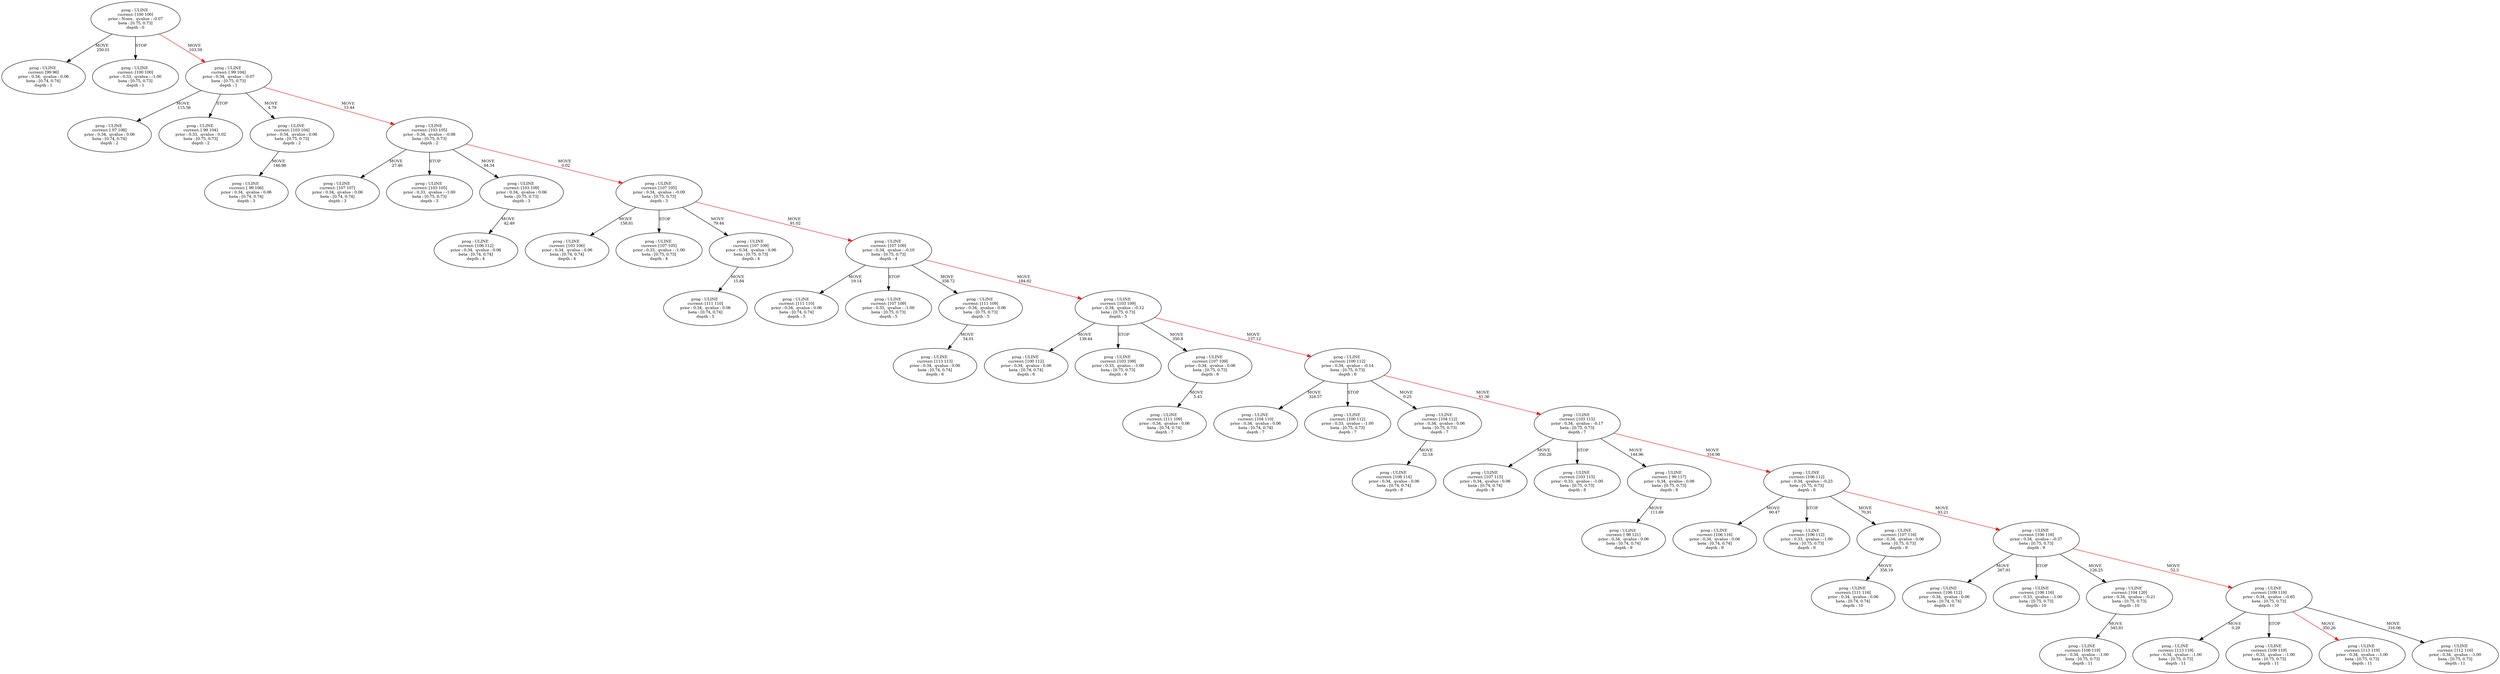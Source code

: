 digraph g{ 
    0 [label=<<FONT POINT-SIZE="10">prog : ULINE <br/> current: [100 100] <br/> prior : None,  qvalue : -0.07 <br/> beta : [0.75, 0.73] <br/> depth : 0 </FONT>>]
    {rank=same; 0;}
    0 -> 1 [ label=<<FONT POINT-SIZE="10">MOVE <br/> 250.01</FONT>>];
    0 -> 2 [ label=<<FONT POINT-SIZE="10">STOP <br/> </FONT>>];
    0 -> 3 [ color=red, label=<<FONT POINT-SIZE="10">MOVE <br/> 103.59</FONT>>];
    1 [label=<<FONT POINT-SIZE="10">prog : ULINE <br/> current: [99 96] <br/> prior : 0.34,  qvalue : 0.06 <br/> beta : [0.74, 0.74] <br/> depth : 1 </FONT>>]
    2 [label=<<FONT POINT-SIZE="10">prog : ULINE <br/> current: [100 100] <br/> prior : 0.33,  qvalue : -1.00 <br/> beta : [0.75, 0.73] <br/> depth : 1 </FONT>>]
    3 [label=<<FONT POINT-SIZE="10">prog : ULINE <br/> current: [ 99 104] <br/> prior : 0.34,  qvalue : -0.07 <br/> beta : [0.75, 0.73] <br/> depth : 1 </FONT>>]
    {rank=same; 1; 2; 3;}
    3 -> 4 [ label=<<FONT POINT-SIZE="10">MOVE <br/> 115.56</FONT>>];
    3 -> 5 [ label=<<FONT POINT-SIZE="10">STOP <br/> </FONT>>];
    3 -> 6 [ label=<<FONT POINT-SIZE="10">MOVE <br/> 4.79</FONT>>];
    3 -> 7 [ color=red, label=<<FONT POINT-SIZE="10">MOVE <br/> 12.44</FONT>>];
    4 [label=<<FONT POINT-SIZE="10">prog : ULINE <br/> current: [ 97 108] <br/> prior : 0.34,  qvalue : 0.06 <br/> beta : [0.74, 0.74] <br/> depth : 2 </FONT>>]
    5 [label=<<FONT POINT-SIZE="10">prog : ULINE <br/> current: [ 99 104] <br/> prior : 0.33,  qvalue : 0.02 <br/> beta : [0.75, 0.73] <br/> depth : 2 </FONT>>]
    6 [label=<<FONT POINT-SIZE="10">prog : ULINE <br/> current: [103 104] <br/> prior : 0.34,  qvalue : 0.06 <br/> beta : [0.75, 0.73] <br/> depth : 2 </FONT>>]
    7 [label=<<FONT POINT-SIZE="10">prog : ULINE <br/> current: [103 105] <br/> prior : 0.34,  qvalue : -0.08 <br/> beta : [0.75, 0.73] <br/> depth : 2 </FONT>>]
    {rank=same; 4; 5; 6; 7;}
    6 -> 8 [ label=<<FONT POINT-SIZE="10">MOVE <br/> 146.98</FONT>>];
    7 -> 9 [ label=<<FONT POINT-SIZE="10">MOVE <br/> 27.46</FONT>>];
    7 -> 10 [ label=<<FONT POINT-SIZE="10">STOP <br/> </FONT>>];
    7 -> 11 [ label=<<FONT POINT-SIZE="10">MOVE <br/> 84.34</FONT>>];
    7 -> 12 [ color=red, label=<<FONT POINT-SIZE="10">MOVE <br/> 0.02</FONT>>];
    8 [label=<<FONT POINT-SIZE="10">prog : ULINE <br/> current: [ 99 106] <br/> prior : 0.34,  qvalue : 0.06 <br/> beta : [0.74, 0.74] <br/> depth : 3 </FONT>>]
    9 [label=<<FONT POINT-SIZE="10">prog : ULINE <br/> current: [107 107] <br/> prior : 0.34,  qvalue : 0.06 <br/> beta : [0.74, 0.74] <br/> depth : 3 </FONT>>]
    10 [label=<<FONT POINT-SIZE="10">prog : ULINE <br/> current: [103 105] <br/> prior : 0.33,  qvalue : -1.00 <br/> beta : [0.75, 0.73] <br/> depth : 3 </FONT>>]
    11 [label=<<FONT POINT-SIZE="10">prog : ULINE <br/> current: [103 109] <br/> prior : 0.34,  qvalue : 0.06 <br/> beta : [0.75, 0.73] <br/> depth : 3 </FONT>>]
    12 [label=<<FONT POINT-SIZE="10">prog : ULINE <br/> current: [107 105] <br/> prior : 0.34,  qvalue : -0.09 <br/> beta : [0.75, 0.73] <br/> depth : 3 </FONT>>]
    {rank=same; 8; 9; 10; 11; 12;}
    11 -> 13 [ label=<<FONT POINT-SIZE="10">MOVE <br/> 42.49</FONT>>];
    12 -> 14 [ label=<<FONT POINT-SIZE="10">MOVE <br/> 158.81</FONT>>];
    12 -> 15 [ label=<<FONT POINT-SIZE="10">STOP <br/> </FONT>>];
    12 -> 16 [ label=<<FONT POINT-SIZE="10">MOVE <br/> 79.44</FONT>>];
    12 -> 17 [ color=red, label=<<FONT POINT-SIZE="10">MOVE <br/> 91.02</FONT>>];
    13 [label=<<FONT POINT-SIZE="10">prog : ULINE <br/> current: [106 112] <br/> prior : 0.34,  qvalue : 0.06 <br/> beta : [0.74, 0.74] <br/> depth : 4 </FONT>>]
    14 [label=<<FONT POINT-SIZE="10">prog : ULINE <br/> current: [103 106] <br/> prior : 0.34,  qvalue : 0.06 <br/> beta : [0.74, 0.74] <br/> depth : 4 </FONT>>]
    15 [label=<<FONT POINT-SIZE="10">prog : ULINE <br/> current: [107 105] <br/> prior : 0.33,  qvalue : -1.00 <br/> beta : [0.75, 0.73] <br/> depth : 4 </FONT>>]
    16 [label=<<FONT POINT-SIZE="10">prog : ULINE <br/> current: [107 109] <br/> prior : 0.34,  qvalue : 0.06 <br/> beta : [0.75, 0.73] <br/> depth : 4 </FONT>>]
    17 [label=<<FONT POINT-SIZE="10">prog : ULINE <br/> current: [107 109] <br/> prior : 0.34,  qvalue : -0.10 <br/> beta : [0.75, 0.73] <br/> depth : 4 </FONT>>]
    {rank=same; 13; 14; 15; 16; 17;}
    16 -> 18 [ label=<<FONT POINT-SIZE="10">MOVE <br/> 15.84</FONT>>];
    17 -> 19 [ label=<<FONT POINT-SIZE="10">MOVE <br/> 19.14</FONT>>];
    17 -> 20 [ label=<<FONT POINT-SIZE="10">STOP <br/> </FONT>>];
    17 -> 21 [ label=<<FONT POINT-SIZE="10">MOVE <br/> 358.72</FONT>>];
    17 -> 22 [ color=red, label=<<FONT POINT-SIZE="10">MOVE <br/> 184.62</FONT>>];
    18 [label=<<FONT POINT-SIZE="10">prog : ULINE <br/> current: [111 110] <br/> prior : 0.34,  qvalue : 0.06 <br/> beta : [0.74, 0.74] <br/> depth : 5 </FONT>>]
    19 [label=<<FONT POINT-SIZE="10">prog : ULINE <br/> current: [111 110] <br/> prior : 0.34,  qvalue : 0.06 <br/> beta : [0.74, 0.74] <br/> depth : 5 </FONT>>]
    20 [label=<<FONT POINT-SIZE="10">prog : ULINE <br/> current: [107 109] <br/> prior : 0.33,  qvalue : -1.00 <br/> beta : [0.75, 0.73] <br/> depth : 5 </FONT>>]
    21 [label=<<FONT POINT-SIZE="10">prog : ULINE <br/> current: [111 109] <br/> prior : 0.34,  qvalue : 0.06 <br/> beta : [0.75, 0.73] <br/> depth : 5 </FONT>>]
    22 [label=<<FONT POINT-SIZE="10">prog : ULINE <br/> current: [103 109] <br/> prior : 0.34,  qvalue : -0.12 <br/> beta : [0.75, 0.73] <br/> depth : 5 </FONT>>]
    {rank=same; 18; 19; 20; 21; 22;}
    21 -> 23 [ label=<<FONT POINT-SIZE="10">MOVE <br/> 54.01</FONT>>];
    22 -> 24 [ label=<<FONT POINT-SIZE="10">MOVE <br/> 139.44</FONT>>];
    22 -> 25 [ label=<<FONT POINT-SIZE="10">STOP <br/> </FONT>>];
    22 -> 26 [ label=<<FONT POINT-SIZE="10">MOVE <br/> 350.8</FONT>>];
    22 -> 27 [ color=red, label=<<FONT POINT-SIZE="10">MOVE <br/> 137.12</FONT>>];
    23 [label=<<FONT POINT-SIZE="10">prog : ULINE <br/> current: [113 113] <br/> prior : 0.34,  qvalue : 0.06 <br/> beta : [0.74, 0.74] <br/> depth : 6 </FONT>>]
    24 [label=<<FONT POINT-SIZE="10">prog : ULINE <br/> current: [100 112] <br/> prior : 0.34,  qvalue : 0.06 <br/> beta : [0.74, 0.74] <br/> depth : 6 </FONT>>]
    25 [label=<<FONT POINT-SIZE="10">prog : ULINE <br/> current: [103 109] <br/> prior : 0.33,  qvalue : -1.00 <br/> beta : [0.75, 0.73] <br/> depth : 6 </FONT>>]
    26 [label=<<FONT POINT-SIZE="10">prog : ULINE <br/> current: [107 109] <br/> prior : 0.34,  qvalue : 0.06 <br/> beta : [0.75, 0.73] <br/> depth : 6 </FONT>>]
    27 [label=<<FONT POINT-SIZE="10">prog : ULINE <br/> current: [100 112] <br/> prior : 0.34,  qvalue : -0.14 <br/> beta : [0.75, 0.73] <br/> depth : 6 </FONT>>]
    {rank=same; 23; 24; 25; 26; 27;}
    26 -> 28 [ label=<<FONT POINT-SIZE="10">MOVE <br/> 5.43</FONT>>];
    27 -> 29 [ label=<<FONT POINT-SIZE="10">MOVE <br/> 324.57</FONT>>];
    27 -> 30 [ label=<<FONT POINT-SIZE="10">STOP <br/> </FONT>>];
    27 -> 31 [ label=<<FONT POINT-SIZE="10">MOVE <br/> 0.25</FONT>>];
    27 -> 32 [ color=red, label=<<FONT POINT-SIZE="10">MOVE <br/> 41.36</FONT>>];
    28 [label=<<FONT POINT-SIZE="10">prog : ULINE <br/> current: [111 109] <br/> prior : 0.34,  qvalue : 0.06 <br/> beta : [0.74, 0.74] <br/> depth : 7 </FONT>>]
    29 [label=<<FONT POINT-SIZE="10">prog : ULINE <br/> current: [104 110] <br/> prior : 0.34,  qvalue : 0.06 <br/> beta : [0.74, 0.74] <br/> depth : 7 </FONT>>]
    30 [label=<<FONT POINT-SIZE="10">prog : ULINE <br/> current: [100 112] <br/> prior : 0.33,  qvalue : -1.00 <br/> beta : [0.75, 0.73] <br/> depth : 7 </FONT>>]
    31 [label=<<FONT POINT-SIZE="10">prog : ULINE <br/> current: [104 112] <br/> prior : 0.34,  qvalue : 0.06 <br/> beta : [0.75, 0.73] <br/> depth : 7 </FONT>>]
    32 [label=<<FONT POINT-SIZE="10">prog : ULINE <br/> current: [103 115] <br/> prior : 0.34,  qvalue : -0.17 <br/> beta : [0.75, 0.73] <br/> depth : 7 </FONT>>]
    {rank=same; 28; 29; 30; 31; 32;}
    31 -> 33 [ label=<<FONT POINT-SIZE="10">MOVE <br/> 32.18</FONT>>];
    32 -> 34 [ label=<<FONT POINT-SIZE="10">MOVE <br/> 350.28</FONT>>];
    32 -> 35 [ label=<<FONT POINT-SIZE="10">STOP <br/> </FONT>>];
    32 -> 36 [ label=<<FONT POINT-SIZE="10">MOVE <br/> 144.96</FONT>>];
    32 -> 37 [ color=red, label=<<FONT POINT-SIZE="10">MOVE <br/> 316.98</FONT>>];
    33 [label=<<FONT POINT-SIZE="10">prog : ULINE <br/> current: [108 114] <br/> prior : 0.34,  qvalue : 0.06 <br/> beta : [0.74, 0.74] <br/> depth : 8 </FONT>>]
    34 [label=<<FONT POINT-SIZE="10">prog : ULINE <br/> current: [107 115] <br/> prior : 0.34,  qvalue : 0.06 <br/> beta : [0.74, 0.74] <br/> depth : 8 </FONT>>]
    35 [label=<<FONT POINT-SIZE="10">prog : ULINE <br/> current: [103 115] <br/> prior : 0.33,  qvalue : -1.00 <br/> beta : [0.75, 0.73] <br/> depth : 8 </FONT>>]
    36 [label=<<FONT POINT-SIZE="10">prog : ULINE <br/> current: [ 99 117] <br/> prior : 0.34,  qvalue : 0.06 <br/> beta : [0.75, 0.73] <br/> depth : 8 </FONT>>]
    37 [label=<<FONT POINT-SIZE="10">prog : ULINE <br/> current: [106 112] <br/> prior : 0.34,  qvalue : -0.23 <br/> beta : [0.75, 0.73] <br/> depth : 8 </FONT>>]
    {rank=same; 33; 34; 35; 36; 37;}
    36 -> 38 [ label=<<FONT POINT-SIZE="10">MOVE <br/> 111.69</FONT>>];
    37 -> 39 [ label=<<FONT POINT-SIZE="10">MOVE <br/> 90.47</FONT>>];
    37 -> 40 [ label=<<FONT POINT-SIZE="10">STOP <br/> </FONT>>];
    37 -> 41 [ label=<<FONT POINT-SIZE="10">MOVE <br/> 70.91</FONT>>];
    37 -> 42 [ color=red, label=<<FONT POINT-SIZE="10">MOVE <br/> 93.21</FONT>>];
    38 [label=<<FONT POINT-SIZE="10">prog : ULINE <br/> current: [ 98 121] <br/> prior : 0.34,  qvalue : 0.06 <br/> beta : [0.74, 0.74] <br/> depth : 9 </FONT>>]
    39 [label=<<FONT POINT-SIZE="10">prog : ULINE <br/> current: [106 116] <br/> prior : 0.34,  qvalue : 0.06 <br/> beta : [0.74, 0.74] <br/> depth : 9 </FONT>>]
    40 [label=<<FONT POINT-SIZE="10">prog : ULINE <br/> current: [106 112] <br/> prior : 0.33,  qvalue : -1.00 <br/> beta : [0.75, 0.73] <br/> depth : 9 </FONT>>]
    41 [label=<<FONT POINT-SIZE="10">prog : ULINE <br/> current: [107 116] <br/> prior : 0.34,  qvalue : 0.06 <br/> beta : [0.75, 0.73] <br/> depth : 9 </FONT>>]
    42 [label=<<FONT POINT-SIZE="10">prog : ULINE <br/> current: [106 116] <br/> prior : 0.34,  qvalue : -0.37 <br/> beta : [0.75, 0.73] <br/> depth : 9 </FONT>>]
    {rank=same; 38; 39; 40; 41; 42;}
    41 -> 43 [ label=<<FONT POINT-SIZE="10">MOVE <br/> 358.19</FONT>>];
    42 -> 44 [ label=<<FONT POINT-SIZE="10">MOVE <br/> 267.91</FONT>>];
    42 -> 45 [ label=<<FONT POINT-SIZE="10">STOP <br/> </FONT>>];
    42 -> 46 [ label=<<FONT POINT-SIZE="10">MOVE <br/> 126.25</FONT>>];
    42 -> 47 [ color=red, label=<<FONT POINT-SIZE="10">MOVE <br/> 52.3</FONT>>];
    43 [label=<<FONT POINT-SIZE="10">prog : ULINE <br/> current: [111 116] <br/> prior : 0.34,  qvalue : 0.06 <br/> beta : [0.74, 0.74] <br/> depth : 10 </FONT>>]
    44 [label=<<FONT POINT-SIZE="10">prog : ULINE <br/> current: [106 112] <br/> prior : 0.34,  qvalue : 0.06 <br/> beta : [0.74, 0.74] <br/> depth : 10 </FONT>>]
    45 [label=<<FONT POINT-SIZE="10">prog : ULINE <br/> current: [106 116] <br/> prior : 0.33,  qvalue : -1.00 <br/> beta : [0.75, 0.73] <br/> depth : 10 </FONT>>]
    46 [label=<<FONT POINT-SIZE="10">prog : ULINE <br/> current: [104 120] <br/> prior : 0.34,  qvalue : -0.21 <br/> beta : [0.75, 0.73] <br/> depth : 10 </FONT>>]
    47 [label=<<FONT POINT-SIZE="10">prog : ULINE <br/> current: [109 119] <br/> prior : 0.34,  qvalue : -0.65 <br/> beta : [0.75, 0.73] <br/> depth : 10 </FONT>>]
    {rank=same; 43; 44; 45; 46; 47;}
    46 -> 48 [ label=<<FONT POINT-SIZE="10">MOVE <br/> 345.81</FONT>>];
    47 -> 49 [ label=<<FONT POINT-SIZE="10">MOVE <br/> 0.29</FONT>>];
    47 -> 50 [ label=<<FONT POINT-SIZE="10">STOP <br/> </FONT>>];
    47 -> 51 [ color=red, label=<<FONT POINT-SIZE="10">MOVE <br/> 350.26</FONT>>];
    47 -> 52 [ label=<<FONT POINT-SIZE="10">MOVE <br/> 316.06</FONT>>];
    48 [label=<<FONT POINT-SIZE="10">prog : ULINE <br/> current: [108 119] <br/> prior : 0.34,  qvalue : -1.00 <br/> beta : [0.75, 0.73] <br/> depth : 11 </FONT>>]
    49 [label=<<FONT POINT-SIZE="10">prog : ULINE <br/> current: [113 119] <br/> prior : 0.34,  qvalue : -1.00 <br/> beta : [0.75, 0.73] <br/> depth : 11 </FONT>>]
    50 [label=<<FONT POINT-SIZE="10">prog : ULINE <br/> current: [109 119] <br/> prior : 0.33,  qvalue : -1.00 <br/> beta : [0.75, 0.73] <br/> depth : 11 </FONT>>]
    51 [label=<<FONT POINT-SIZE="10">prog : ULINE <br/> current: [113 119] <br/> prior : 0.34,  qvalue : -1.00 <br/> beta : [0.75, 0.73] <br/> depth : 11 </FONT>>]
    52 [label=<<FONT POINT-SIZE="10">prog : ULINE <br/> current: [112 116] <br/> prior : 0.34,  qvalue : -1.00 <br/> beta : [0.75, 0.73] <br/> depth : 11 </FONT>>]
    {rank=same; 48; 49; 50; 51; 52;}
}